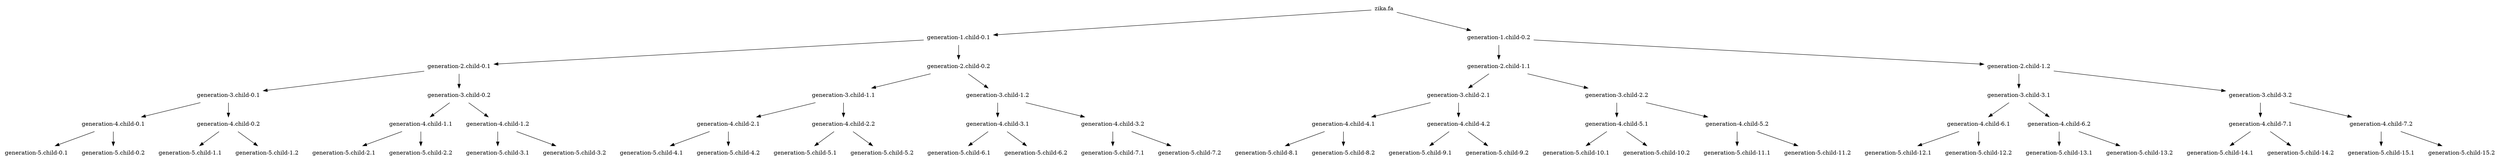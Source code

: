 digraph phylogeneticTree {
	node [shape=plaintext];

	"zika.fa" -> "generation-1.child-0.1";
	"zika.fa" -> "generation-1.child-0.2";
	"generation-1.child-0.1" -> "generation-2.child-0.1";
	"generation-1.child-0.1" -> "generation-2.child-0.2";
	"generation-1.child-0.2" -> "generation-2.child-1.1";
	"generation-1.child-0.2" -> "generation-2.child-1.2";
	"generation-2.child-0.1" -> "generation-3.child-0.1";
	"generation-2.child-0.1" -> "generation-3.child-0.2";
	"generation-2.child-0.2" -> "generation-3.child-1.1";
	"generation-2.child-0.2" -> "generation-3.child-1.2";
	"generation-2.child-1.1" -> "generation-3.child-2.1";
	"generation-2.child-1.1" -> "generation-3.child-2.2";
	"generation-2.child-1.2" -> "generation-3.child-3.1";
	"generation-2.child-1.2" -> "generation-3.child-3.2";
	"generation-3.child-0.1" -> "generation-4.child-0.1";
	"generation-3.child-0.1" -> "generation-4.child-0.2";
	"generation-3.child-0.2" -> "generation-4.child-1.1";
	"generation-3.child-0.2" -> "generation-4.child-1.2";
	"generation-3.child-1.1" -> "generation-4.child-2.1";
	"generation-3.child-1.1" -> "generation-4.child-2.2";
	"generation-3.child-1.2" -> "generation-4.child-3.1";
	"generation-3.child-1.2" -> "generation-4.child-3.2";
	"generation-3.child-2.1" -> "generation-4.child-4.1";
	"generation-3.child-2.1" -> "generation-4.child-4.2";
	"generation-3.child-2.2" -> "generation-4.child-5.1";
	"generation-3.child-2.2" -> "generation-4.child-5.2";
	"generation-3.child-3.1" -> "generation-4.child-6.1";
	"generation-3.child-3.1" -> "generation-4.child-6.2";
	"generation-3.child-3.2" -> "generation-4.child-7.1";
	"generation-3.child-3.2" -> "generation-4.child-7.2";
	"generation-4.child-0.1" -> "generation-5.child-0.1";
	"generation-4.child-0.1" -> "generation-5.child-0.2";
	"generation-4.child-0.2" -> "generation-5.child-1.1";
	"generation-4.child-0.2" -> "generation-5.child-1.2";
	"generation-4.child-1.1" -> "generation-5.child-2.1";
	"generation-4.child-1.1" -> "generation-5.child-2.2";
	"generation-4.child-1.2" -> "generation-5.child-3.1";
	"generation-4.child-1.2" -> "generation-5.child-3.2";
	"generation-4.child-2.1" -> "generation-5.child-4.1";
	"generation-4.child-2.1" -> "generation-5.child-4.2";
	"generation-4.child-2.2" -> "generation-5.child-5.1";
	"generation-4.child-2.2" -> "generation-5.child-5.2";
	"generation-4.child-3.1" -> "generation-5.child-6.1";
	"generation-4.child-3.1" -> "generation-5.child-6.2";
	"generation-4.child-3.2" -> "generation-5.child-7.1";
	"generation-4.child-3.2" -> "generation-5.child-7.2";
	"generation-4.child-4.1" -> "generation-5.child-8.1";
	"generation-4.child-4.1" -> "generation-5.child-8.2";
	"generation-4.child-4.2" -> "generation-5.child-9.1";
	"generation-4.child-4.2" -> "generation-5.child-9.2";
	"generation-4.child-5.1" -> "generation-5.child-10.1";
	"generation-4.child-5.1" -> "generation-5.child-10.2";
	"generation-4.child-5.2" -> "generation-5.child-11.1";
	"generation-4.child-5.2" -> "generation-5.child-11.2";
	"generation-4.child-6.1" -> "generation-5.child-12.1";
	"generation-4.child-6.1" -> "generation-5.child-12.2";
	"generation-4.child-6.2" -> "generation-5.child-13.1";
	"generation-4.child-6.2" -> "generation-5.child-13.2";
	"generation-4.child-7.1" -> "generation-5.child-14.1";
	"generation-4.child-7.1" -> "generation-5.child-14.2";
	"generation-4.child-7.2" -> "generation-5.child-15.1";
	"generation-4.child-7.2" -> "generation-5.child-15.2";

}
